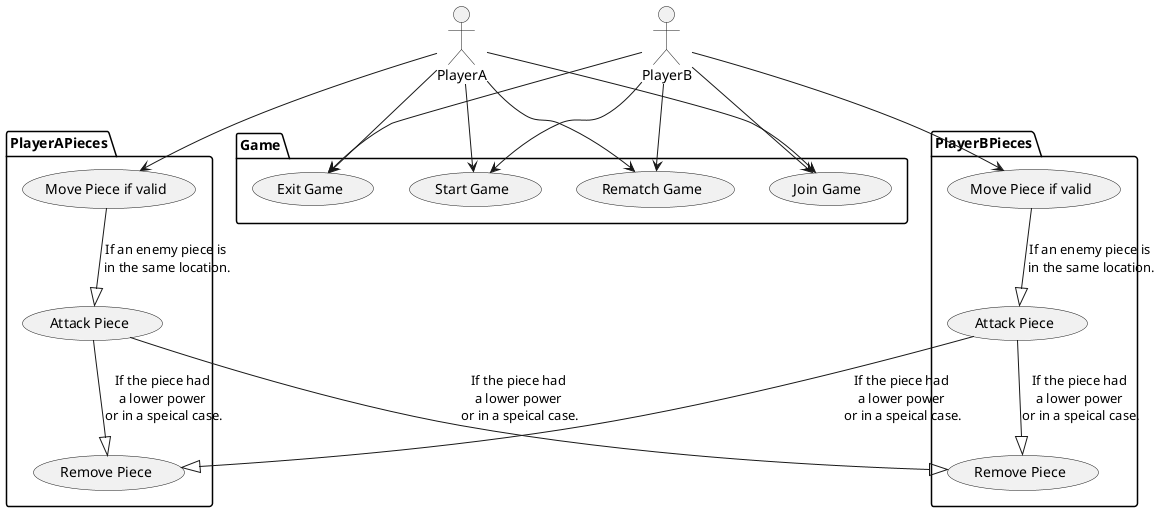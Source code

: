 ' Nate
@startuml scenarios

actor PlayerA

package PlayerAPieces{
  usecase "Move Piece if valid" as UCA1
  usecase "Attack Piece" as UCA2
  usecase "Remove Piece" as UCA3
}

package Game{
  usecase "Start Game" as Start
  usecase "Join Game" as Join
  usecase "Exit Game" as Exit
  usecase "Rematch Game" as Rematch
}

package PlayerBPieces{
  usecase "Move Piece if valid" as UCB1
  usecase "Attack Piece" as UCB2
  usecase "Remove Piece" as UCB3
}

actor PlayerB

PlayerA --> UCA1
PlayerB --> UCB1

UCA1 --|> UCA2 : If an enemy piece is \nin the same location.
UCB1 --|> UCB2 : If an enemy piece is \nin the same location.

UCB2 --|> UCA3 : If the piece had \na lower power \nor in a speical case.
UCB2 --|> UCB3 : If the piece had \na lower power \nor in a speical case.
UCA2 --|> UCB3 : If the piece had \na lower power \nor in a speical case.
UCA2 --|> UCA3 : If the piece had \na lower power \nor in a speical case.

PlayerA --> Start
PlayerA --> Join
PlayerA --> Exit
PlayerA --> Rematch
PlayerB --> Start
PlayerB --> Join
PlayerB --> Exit
PlayerB --> Rematch

@enduml
